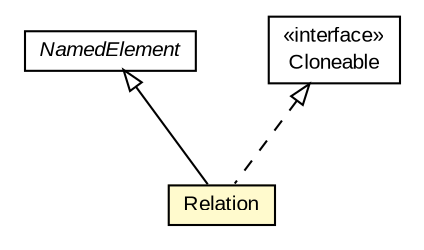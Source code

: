 #!/usr/local/bin/dot
#
# Class diagram 
# Generated by UMLGraph version R5_6-24-gf6e263 (http://www.umlgraph.org/)
#

digraph G {
	edge [fontname="arial",fontsize=10,labelfontname="arial",labelfontsize=10];
	node [fontname="arial",fontsize=10,shape=plaintext];
	nodesep=0.25;
	ranksep=0.5;
	// edu.arizona.biosemantics.semanticmarkup.markupelement.description.model.Relation
	c123433 [label=<<table title="edu.arizona.biosemantics.semanticmarkup.markupelement.description.model.Relation" border="0" cellborder="1" cellspacing="0" cellpadding="2" port="p" bgcolor="lemonChiffon" href="./Relation.html">
		<tr><td><table border="0" cellspacing="0" cellpadding="1">
<tr><td align="center" balign="center"> Relation </td></tr>
		</table></td></tr>
		</table>>, URL="./Relation.html", fontname="arial", fontcolor="black", fontsize=10.0];
	// edu.arizona.biosemantics.semanticmarkup.model.NamedElement
	c123553 [label=<<table title="edu.arizona.biosemantics.semanticmarkup.model.NamedElement" border="0" cellborder="1" cellspacing="0" cellpadding="2" port="p" href="../../../model/NamedElement.html">
		<tr><td><table border="0" cellspacing="0" cellpadding="1">
<tr><td align="center" balign="center"><font face="arial italic"> NamedElement </font></td></tr>
		</table></td></tr>
		</table>>, URL="../../../model/NamedElement.html", fontname="arial", fontcolor="black", fontsize=10.0];
	//edu.arizona.biosemantics.semanticmarkup.markupelement.description.model.Relation extends edu.arizona.biosemantics.semanticmarkup.model.NamedElement
	c123553:p -> c123433:p [dir=back,arrowtail=empty];
	//edu.arizona.biosemantics.semanticmarkup.markupelement.description.model.Relation implements java.lang.Cloneable
	c123560:p -> c123433:p [dir=back,arrowtail=empty,style=dashed];
	// java.lang.Cloneable
	c123560 [label=<<table title="java.lang.Cloneable" border="0" cellborder="1" cellspacing="0" cellpadding="2" port="p" href="http://java.sun.com/j2se/1.4.2/docs/api/java/lang/Cloneable.html">
		<tr><td><table border="0" cellspacing="0" cellpadding="1">
<tr><td align="center" balign="center"> &#171;interface&#187; </td></tr>
<tr><td align="center" balign="center"> Cloneable </td></tr>
		</table></td></tr>
		</table>>, URL="http://java.sun.com/j2se/1.4.2/docs/api/java/lang/Cloneable.html", fontname="arial", fontcolor="black", fontsize=10.0];
}

